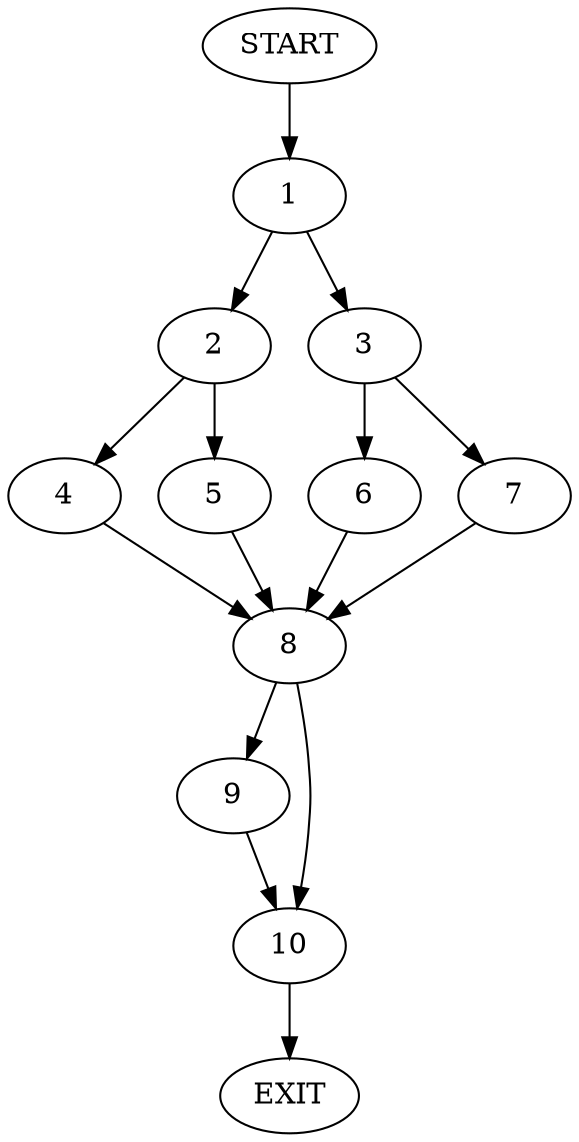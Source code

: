 digraph {
0 [label="START"]
11 [label="EXIT"]
0 -> 1
1 -> 2
1 -> 3
2 -> 4
2 -> 5
3 -> 6
3 -> 7
6 -> 8
7 -> 8
8 -> 9
8 -> 10
5 -> 8
4 -> 8
10 -> 11
9 -> 10
}
